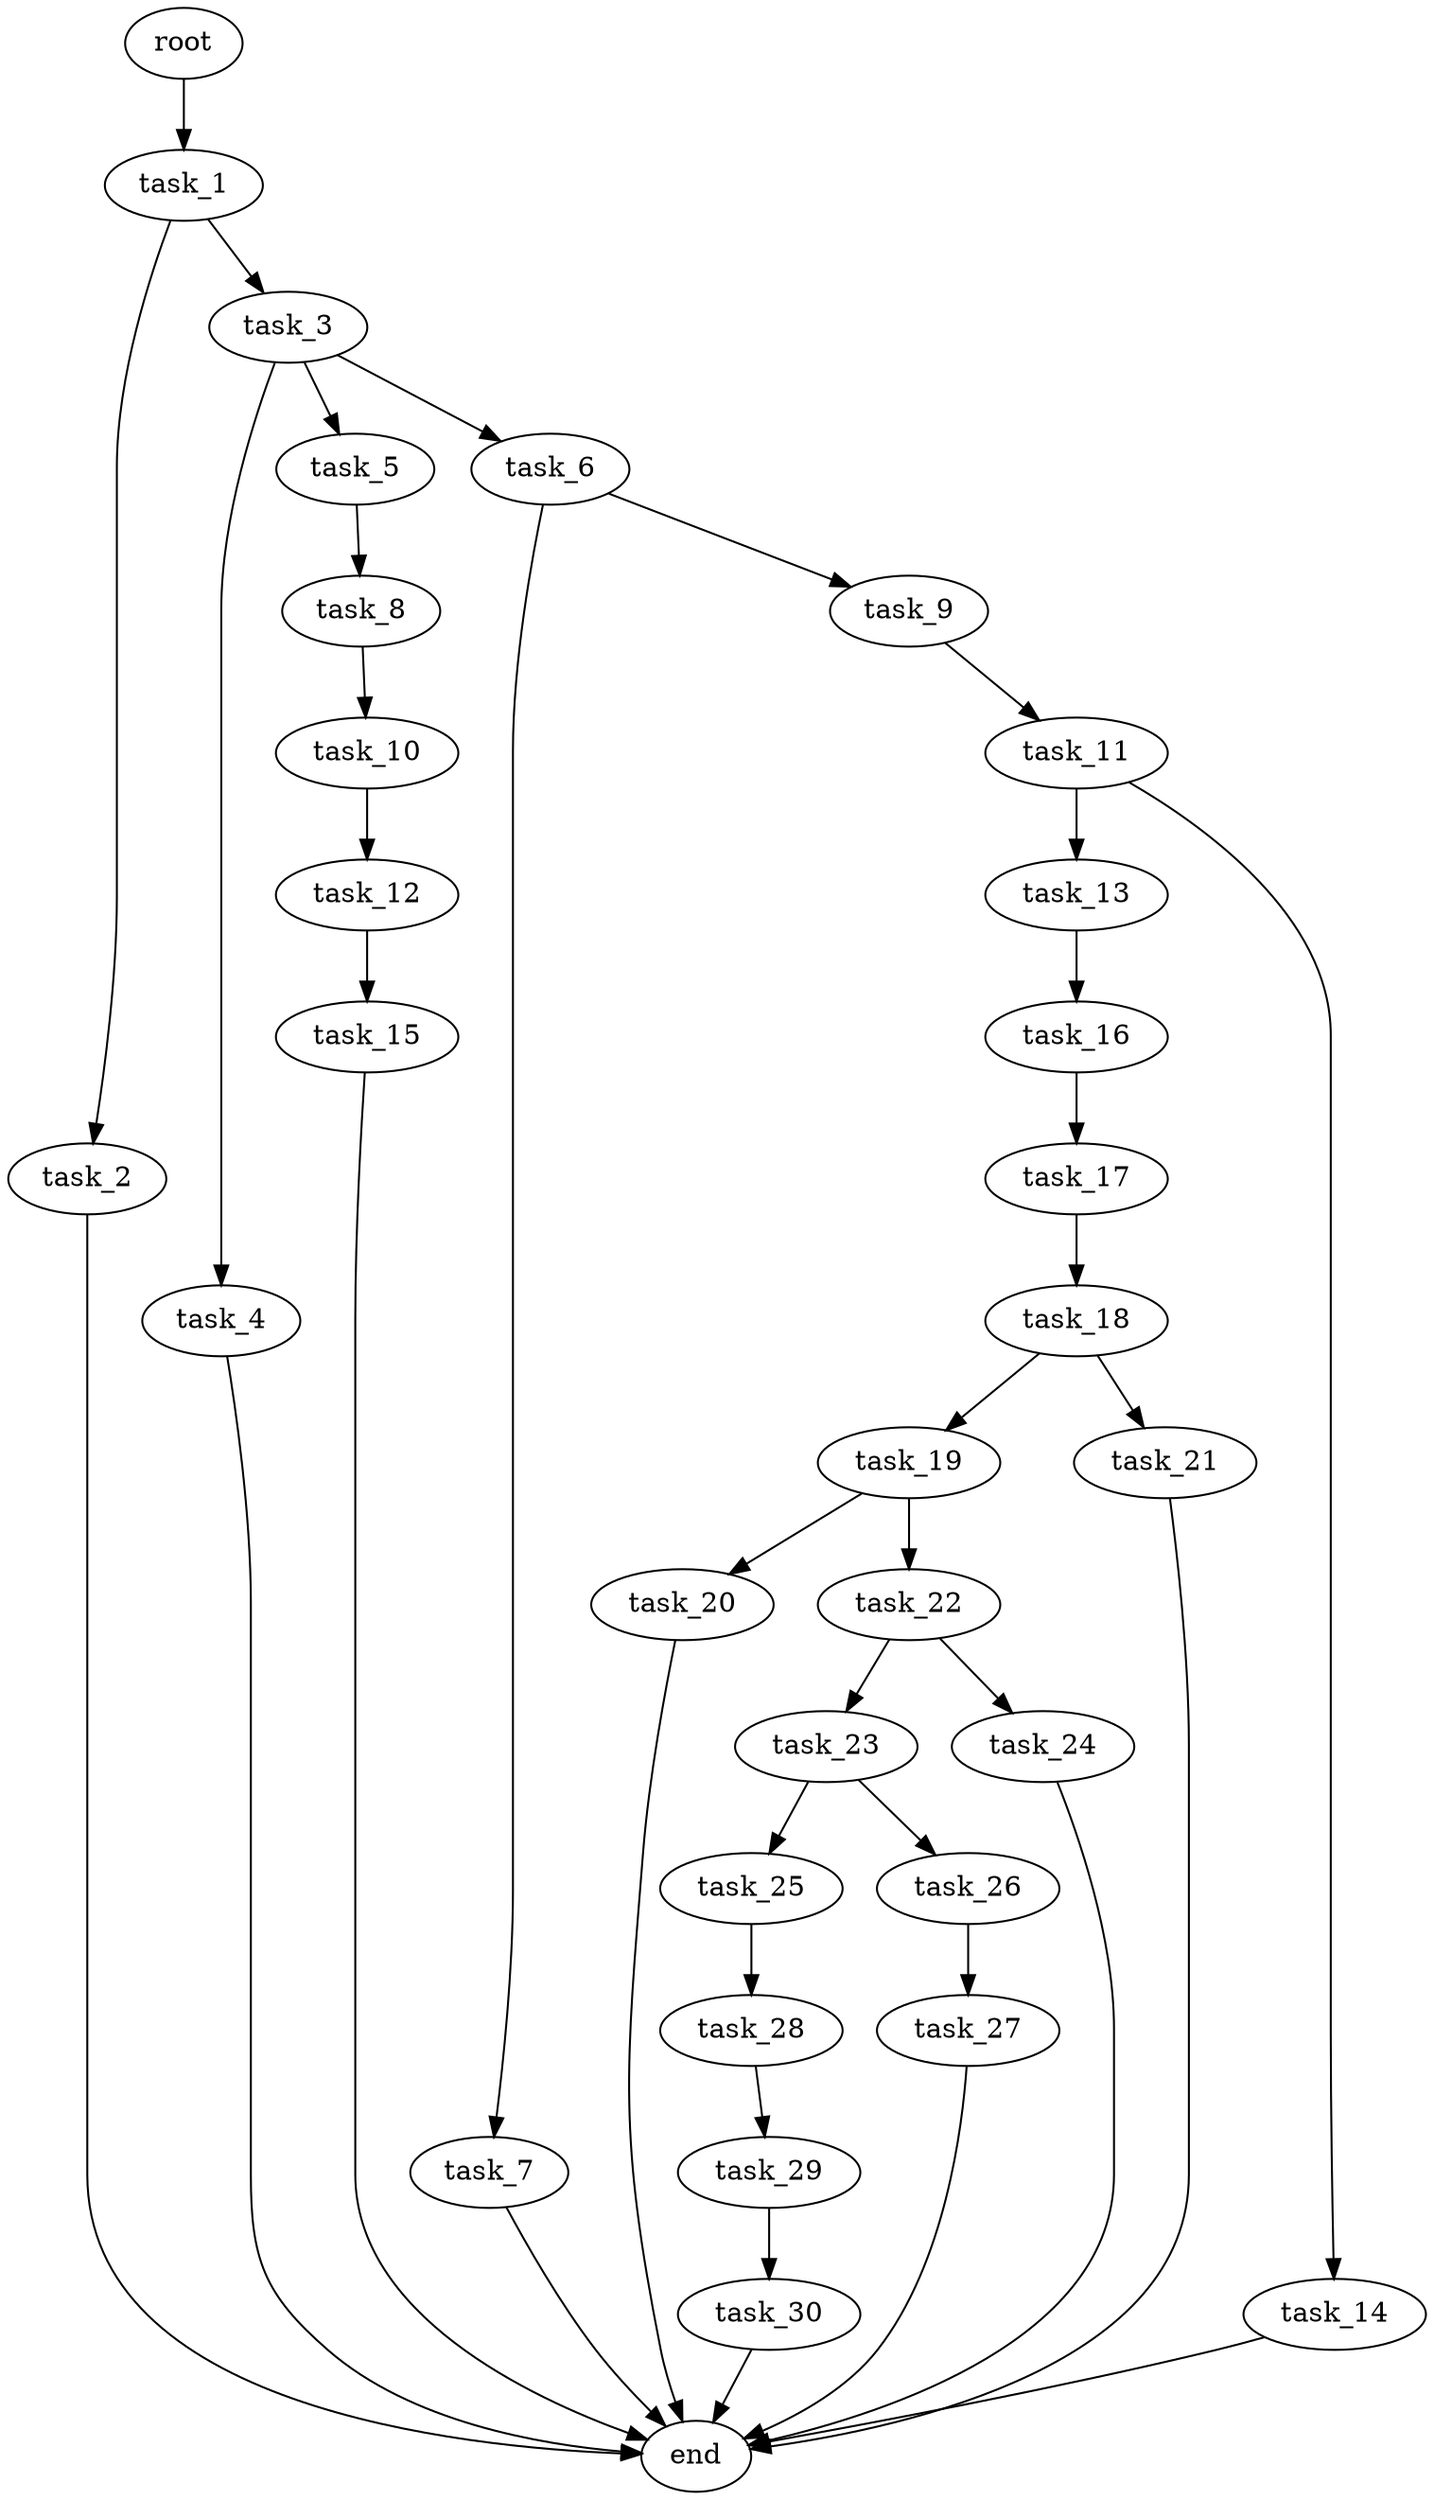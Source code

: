 digraph G {
  root [size="0.000000e+00"];
  task_1 [size="5.750578e+09"];
  task_2 [size="7.434351e+10"];
  task_3 [size="5.542044e+10"];
  task_4 [size="4.929012e+10"];
  task_5 [size="8.743655e+10"];
  task_6 [size="9.621701e+10"];
  task_7 [size="4.240412e+10"];
  task_8 [size="5.087315e+10"];
  task_9 [size="7.308243e+10"];
  task_10 [size="4.797080e+10"];
  task_11 [size="5.150600e+10"];
  task_12 [size="9.979546e+10"];
  task_13 [size="8.880917e+10"];
  task_14 [size="6.979122e+10"];
  task_15 [size="4.055309e+10"];
  task_16 [size="6.163250e+10"];
  task_17 [size="9.108953e+10"];
  task_18 [size="7.459427e+10"];
  task_19 [size="7.141887e+10"];
  task_20 [size="7.026215e+10"];
  task_21 [size="7.496930e+10"];
  task_22 [size="2.443018e+10"];
  task_23 [size="7.390093e+10"];
  task_24 [size="9.508733e+10"];
  task_25 [size="8.233811e+10"];
  task_26 [size="8.803439e+10"];
  task_27 [size="5.281586e+10"];
  task_28 [size="6.092327e+10"];
  task_29 [size="6.074128e+10"];
  task_30 [size="9.646509e+10"];
  end [size="0.000000e+00"];

  root -> task_1 [size="1.000000e-12"];
  task_1 -> task_2 [size="7.434351e+08"];
  task_1 -> task_3 [size="5.542044e+08"];
  task_2 -> end [size="1.000000e-12"];
  task_3 -> task_4 [size="4.929012e+08"];
  task_3 -> task_5 [size="8.743655e+08"];
  task_3 -> task_6 [size="9.621701e+08"];
  task_4 -> end [size="1.000000e-12"];
  task_5 -> task_8 [size="5.087315e+08"];
  task_6 -> task_7 [size="4.240412e+08"];
  task_6 -> task_9 [size="7.308243e+08"];
  task_7 -> end [size="1.000000e-12"];
  task_8 -> task_10 [size="4.797080e+08"];
  task_9 -> task_11 [size="5.150600e+08"];
  task_10 -> task_12 [size="9.979546e+08"];
  task_11 -> task_13 [size="8.880917e+08"];
  task_11 -> task_14 [size="6.979122e+08"];
  task_12 -> task_15 [size="4.055309e+08"];
  task_13 -> task_16 [size="6.163250e+08"];
  task_14 -> end [size="1.000000e-12"];
  task_15 -> end [size="1.000000e-12"];
  task_16 -> task_17 [size="9.108953e+08"];
  task_17 -> task_18 [size="7.459427e+08"];
  task_18 -> task_19 [size="7.141887e+08"];
  task_18 -> task_21 [size="7.496930e+08"];
  task_19 -> task_20 [size="7.026215e+08"];
  task_19 -> task_22 [size="2.443018e+08"];
  task_20 -> end [size="1.000000e-12"];
  task_21 -> end [size="1.000000e-12"];
  task_22 -> task_23 [size="7.390093e+08"];
  task_22 -> task_24 [size="9.508733e+08"];
  task_23 -> task_25 [size="8.233811e+08"];
  task_23 -> task_26 [size="8.803439e+08"];
  task_24 -> end [size="1.000000e-12"];
  task_25 -> task_28 [size="6.092327e+08"];
  task_26 -> task_27 [size="5.281586e+08"];
  task_27 -> end [size="1.000000e-12"];
  task_28 -> task_29 [size="6.074128e+08"];
  task_29 -> task_30 [size="9.646509e+08"];
  task_30 -> end [size="1.000000e-12"];
}
